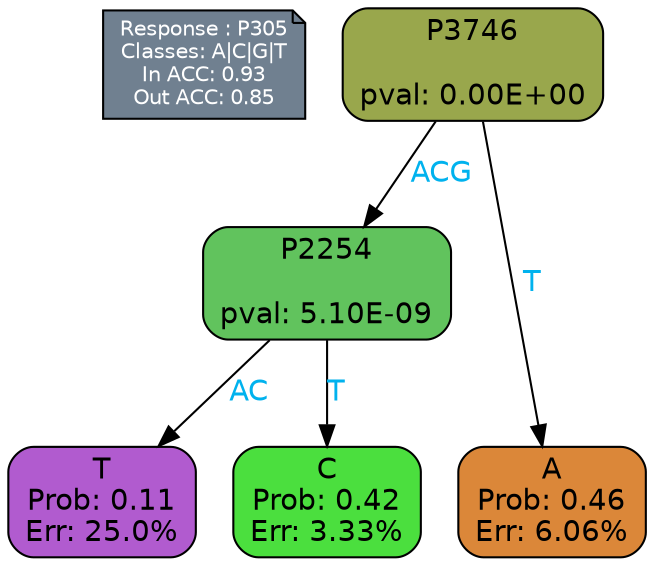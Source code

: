 digraph Tree {
node [shape=box, style="filled, rounded", color="black", fontname=helvetica] ;
graph [ranksep=equally, splines=polylines, bgcolor=transparent, dpi=600] ;
edge [fontname=helvetica] ;
LEGEND [label="Response : P305
Classes: A|C|G|T
In ACC: 0.93
Out ACC: 0.85
",shape=note,align=left,style=filled,fillcolor="slategray",fontcolor="white",fontsize=10];1 [label="P3746

pval: 0.00E+00", fillcolor="#99a74c"] ;
2 [label="P2254

pval: 5.10E-09", fillcolor="#61c35d"] ;
3 [label="T
Prob: 0.11
Err: 25.0%", fillcolor="#b15bcf"] ;
4 [label="C
Prob: 0.42
Err: 3.33%", fillcolor="#4bdf3e"] ;
5 [label="A
Prob: 0.46
Err: 6.06%", fillcolor="#db8739"] ;
1 -> 2 [label="ACG",fontcolor=deepskyblue2] ;
1 -> 5 [label="T",fontcolor=deepskyblue2] ;
2 -> 3 [label="AC",fontcolor=deepskyblue2] ;
2 -> 4 [label="T",fontcolor=deepskyblue2] ;
{rank = same; 3;4;5;}{rank = same; LEGEND;1;}}